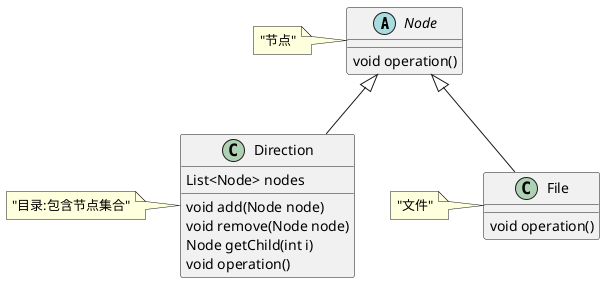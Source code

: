 @startuml

abstract class Node{
void operation()
}

class Direction{
List<Node> nodes
void add(Node node)
void remove(Node node)
Node getChild(int i)
void operation()
}

class File{
void operation()
}
Node <|-- Direction
Node <|-- File


note left of Node : "节点"
note left of Direction : "目录:包含节点集合"
note left of File : "文件"



@enduml